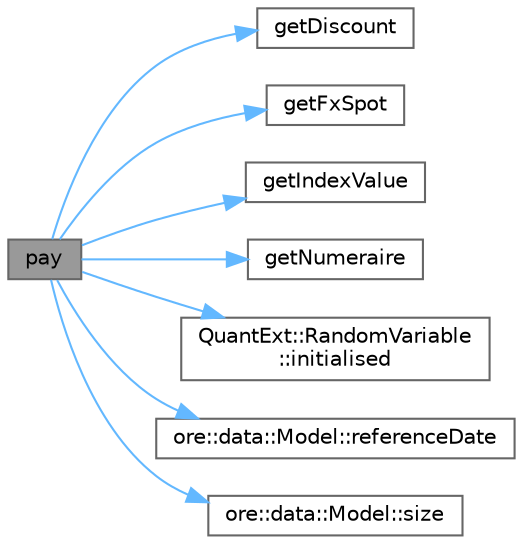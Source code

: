 digraph "pay"
{
 // INTERACTIVE_SVG=YES
 // LATEX_PDF_SIZE
  bgcolor="transparent";
  edge [fontname=Helvetica,fontsize=10,labelfontname=Helvetica,labelfontsize=10];
  node [fontname=Helvetica,fontsize=10,shape=box,height=0.2,width=0.4];
  rankdir="LR";
  Node1 [label="pay",height=0.2,width=0.4,color="gray40", fillcolor="grey60", style="filled", fontcolor="black",tooltip=" "];
  Node1 -> Node2 [color="steelblue1",style="solid"];
  Node2 [label="getDiscount",height=0.2,width=0.4,color="grey40", fillcolor="white", style="filled",URL="$classore_1_1data_1_1_model_impl.html#a7a986ced76fdd726c3617f36d741a131",tooltip=" "];
  Node1 -> Node3 [color="steelblue1",style="solid"];
  Node3 [label="getFxSpot",height=0.2,width=0.4,color="grey40", fillcolor="white", style="filled",URL="$classore_1_1data_1_1_model_impl.html#a795b2380a1d3c499d63cfde21ec10531",tooltip=" "];
  Node1 -> Node4 [color="steelblue1",style="solid"];
  Node4 [label="getIndexValue",height=0.2,width=0.4,color="grey40", fillcolor="white", style="filled",URL="$classore_1_1data_1_1_model_impl.html#ab59061d75ad41f5cfb70c6992e532868",tooltip=" "];
  Node1 -> Node5 [color="steelblue1",style="solid"];
  Node5 [label="getNumeraire",height=0.2,width=0.4,color="grey40", fillcolor="white", style="filled",URL="$classore_1_1data_1_1_model_impl.html#ace0fcc2b07a3858bf1f95247a698e31e",tooltip=" "];
  Node1 -> Node6 [color="steelblue1",style="solid"];
  Node6 [label="QuantExt::RandomVariable\l::initialised",height=0.2,width=0.4,color="grey40", fillcolor="white", style="filled",URL="C:/dev/ORE/documentation/QuantExt/doc/quantext.tag$struct_quant_ext_1_1_random_variable.html#adaeda39d7b8cc716a40c4da65b00ba77",tooltip=" "];
  Node1 -> Node7 [color="steelblue1",style="solid"];
  Node7 [label="ore::data::Model::referenceDate",height=0.2,width=0.4,color="grey40", fillcolor="white", style="filled",URL="$classore_1_1data_1_1_model.html#a06843bb9dcd2cb5e4ef8185cc5fe57c9",tooltip=" "];
  Node1 -> Node8 [color="steelblue1",style="solid"];
  Node8 [label="ore::data::Model::size",height=0.2,width=0.4,color="grey40", fillcolor="white", style="filled",URL="$classore_1_1data_1_1_model.html#a9edcd102946c4e3bd0bcdba2fc64e397",tooltip=" "];
}

